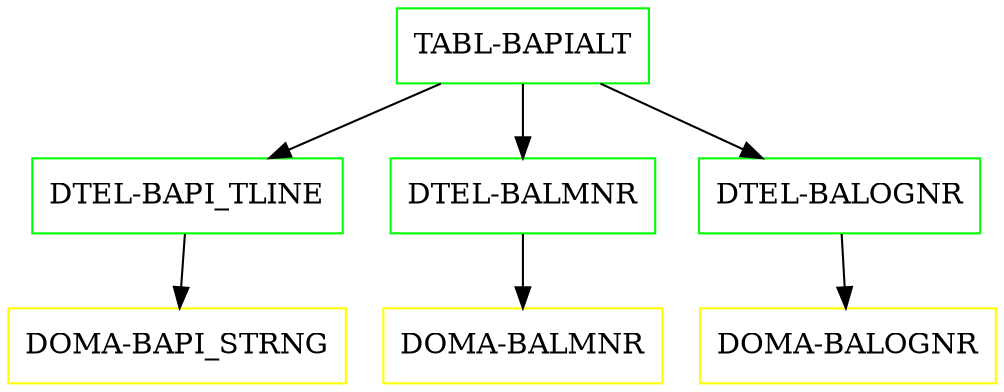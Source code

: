 digraph G {
  "TABL-BAPIALT" [shape=box,color=green];
  "DTEL-BAPI_TLINE" [shape=box,color=green,URL="./DTEL_BAPI_TLINE.html"];
  "DOMA-BAPI_STRNG" [shape=box,color=yellow,URL="./DOMA_BAPI_STRNG.html"];
  "DTEL-BALMNR" [shape=box,color=green,URL="./DTEL_BALMNR.html"];
  "DOMA-BALMNR" [shape=box,color=yellow,URL="./DOMA_BALMNR.html"];
  "DTEL-BALOGNR" [shape=box,color=green,URL="./DTEL_BALOGNR.html"];
  "DOMA-BALOGNR" [shape=box,color=yellow,URL="./DOMA_BALOGNR.html"];
  "TABL-BAPIALT" -> "DTEL-BALOGNR";
  "TABL-BAPIALT" -> "DTEL-BALMNR";
  "TABL-BAPIALT" -> "DTEL-BAPI_TLINE";
  "DTEL-BAPI_TLINE" -> "DOMA-BAPI_STRNG";
  "DTEL-BALMNR" -> "DOMA-BALMNR";
  "DTEL-BALOGNR" -> "DOMA-BALOGNR";
}

